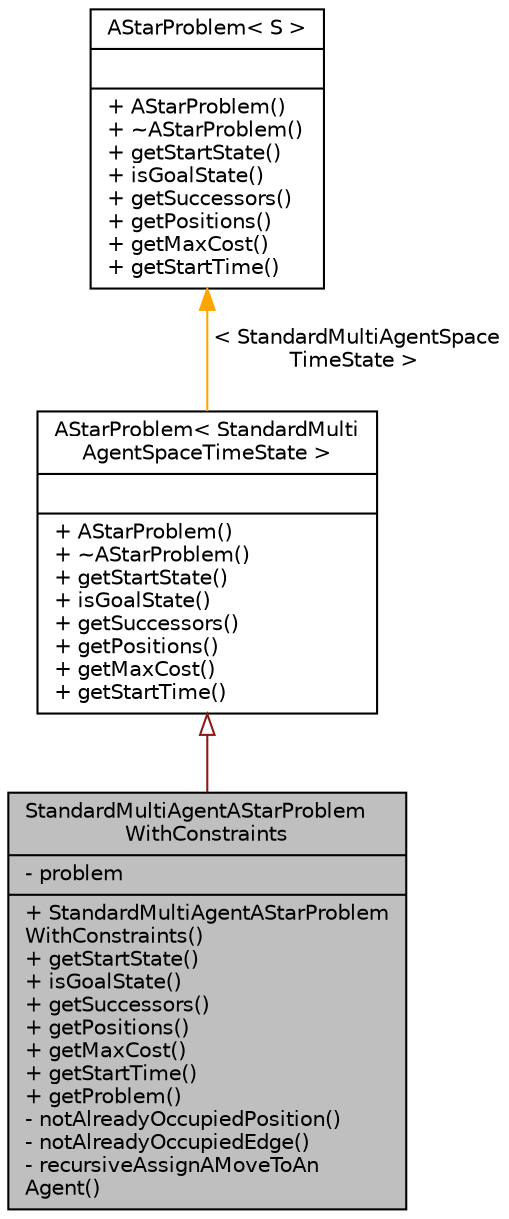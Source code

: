 digraph "StandardMultiAgentAStarProblemWithConstraints"
{
 // INTERACTIVE_SVG=YES
 // LATEX_PDF_SIZE
  edge [fontname="Helvetica",fontsize="10",labelfontname="Helvetica",labelfontsize="10"];
  node [fontname="Helvetica",fontsize="10",shape=record];
  Node1 [label="{StandardMultiAgentAStarProblem\lWithConstraints\n|- problem\l|+ StandardMultiAgentAStarProblem\lWithConstraints()\l+ getStartState()\l+ isGoalState()\l+ getSuccessors()\l+ getPositions()\l+ getMaxCost()\l+ getStartTime()\l+ getProblem()\l- notAlreadyOccupiedPosition()\l- notAlreadyOccupiedEdge()\l- recursiveAssignAMoveToAn\lAgent()\l}",height=0.2,width=0.4,color="black", fillcolor="grey75", style="filled", fontcolor="black",tooltip=" "];
  Node2 -> Node1 [dir="back",color="firebrick4",fontsize="10",style="solid",arrowtail="onormal",fontname="Helvetica"];
  Node2 [label="{AStarProblem\< StandardMulti\lAgentSpaceTimeState \>\n||+ AStarProblem()\l+ ~AStarProblem()\l+ getStartState()\l+ isGoalState()\l+ getSuccessors()\l+ getPositions()\l+ getMaxCost()\l+ getStartTime()\l}",height=0.2,width=0.4,color="black", fillcolor="white", style="filled",URL="$classAStarProblem.html",tooltip=" "];
  Node3 -> Node2 [dir="back",color="orange",fontsize="10",style="solid",label=" \< StandardMultiAgentSpace\lTimeState \>" ,fontname="Helvetica"];
  Node3 [label="{AStarProblem\< S \>\n||+ AStarProblem()\l+ ~AStarProblem()\l+ getStartState()\l+ isGoalState()\l+ getSuccessors()\l+ getPositions()\l+ getMaxCost()\l+ getStartTime()\l}",height=0.2,width=0.4,color="black", fillcolor="white", style="filled",URL="$classAStarProblem.html",tooltip=" "];
}
